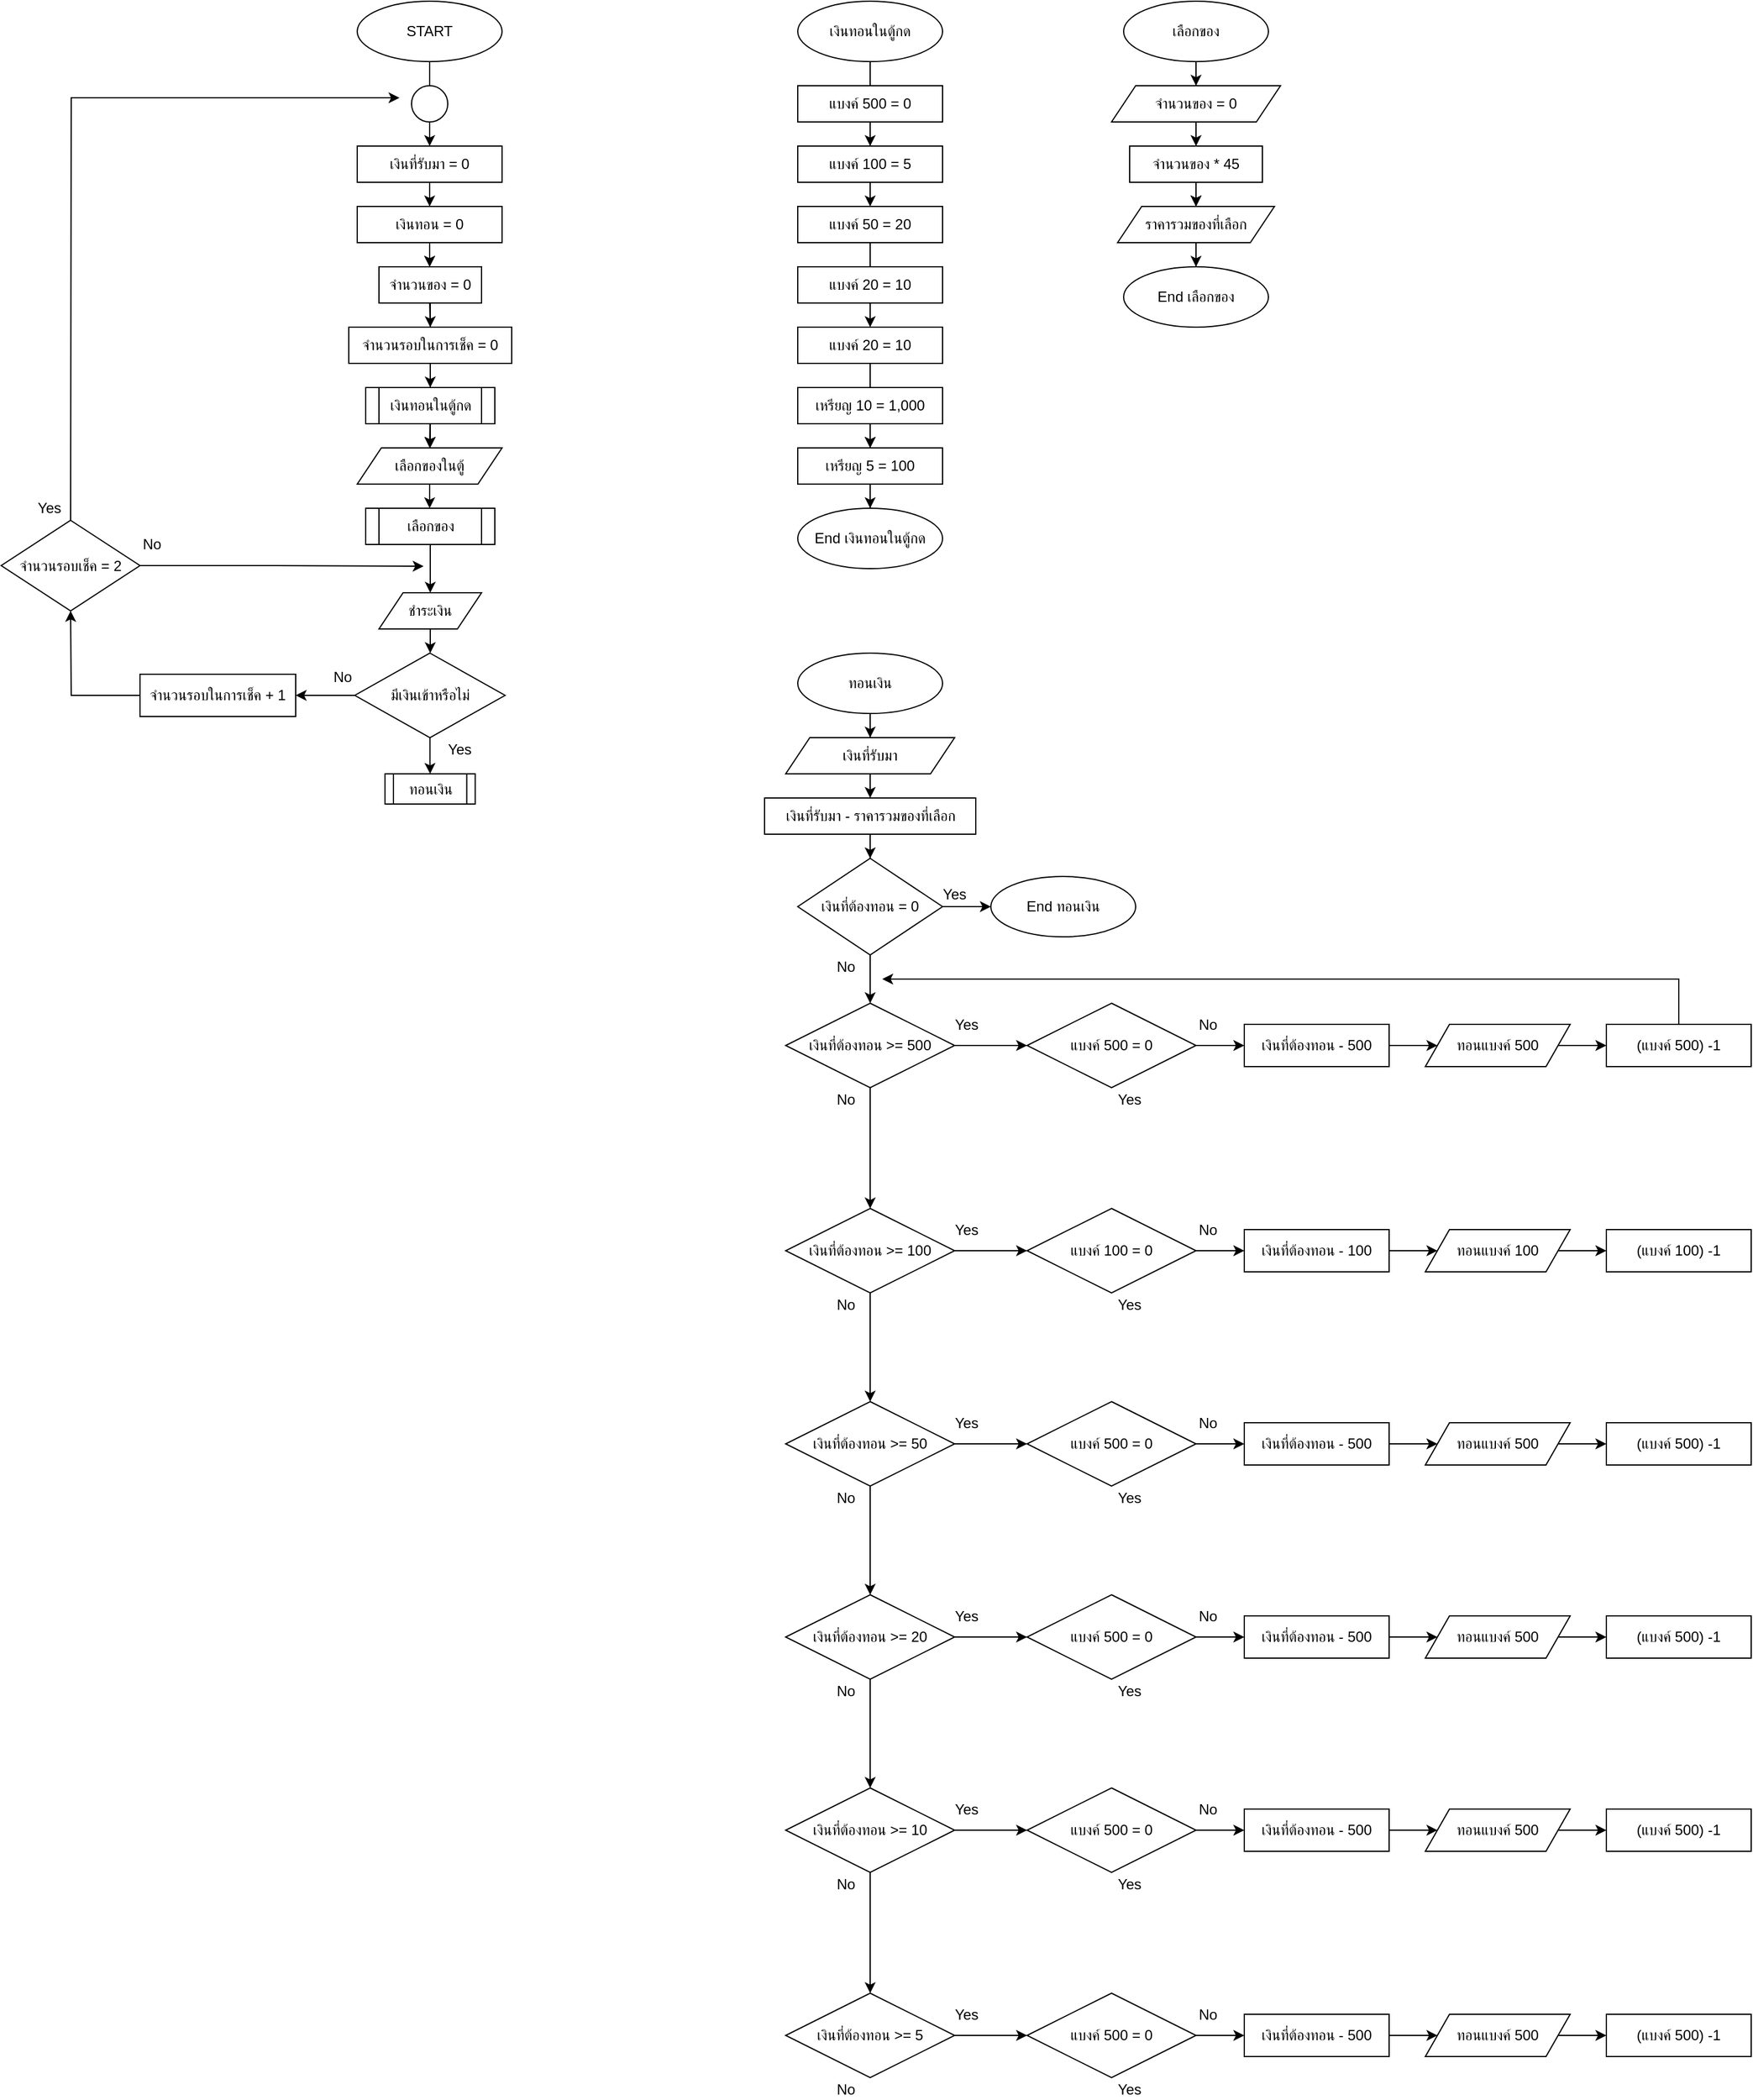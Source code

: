 <mxfile version="24.6.4" type="github">
  <diagram name="หน้า-1" id="Rx8m1sHD4eZ3OD9Q6VKZ">
    <mxGraphModel dx="1000" dy="574" grid="1" gridSize="10" guides="1" tooltips="1" connect="1" arrows="1" fold="1" page="1" pageScale="1" pageWidth="850" pageHeight="1100" math="0" shadow="0">
      <root>
        <mxCell id="0" />
        <mxCell id="1" parent="0" />
        <mxCell id="1FzuwVbqrv9fw3xXv-sh-30" value="" style="edgeStyle=orthogonalEdgeStyle;rounded=0;orthogonalLoop=1;jettySize=auto;html=1;" edge="1" parent="1" source="1FzuwVbqrv9fw3xXv-sh-1" target="1FzuwVbqrv9fw3xXv-sh-3">
          <mxGeometry relative="1" as="geometry" />
        </mxCell>
        <mxCell id="1FzuwVbqrv9fw3xXv-sh-1" value="START" style="ellipse;whiteSpace=wrap;html=1;" vertex="1" parent="1">
          <mxGeometry x="365" y="20" width="120" height="50" as="geometry" />
        </mxCell>
        <mxCell id="1FzuwVbqrv9fw3xXv-sh-31" value="" style="edgeStyle=orthogonalEdgeStyle;rounded=0;orthogonalLoop=1;jettySize=auto;html=1;" edge="1" parent="1" source="1FzuwVbqrv9fw3xXv-sh-2" target="1FzuwVbqrv9fw3xXv-sh-4">
          <mxGeometry relative="1" as="geometry" />
        </mxCell>
        <mxCell id="1FzuwVbqrv9fw3xXv-sh-2" value="" style="ellipse;whiteSpace=wrap;html=1;aspect=fixed;" vertex="1" parent="1">
          <mxGeometry x="410" y="90" width="30" height="30" as="geometry" />
        </mxCell>
        <mxCell id="1FzuwVbqrv9fw3xXv-sh-32" value="" style="edgeStyle=orthogonalEdgeStyle;rounded=0;orthogonalLoop=1;jettySize=auto;html=1;" edge="1" parent="1" source="1FzuwVbqrv9fw3xXv-sh-3">
          <mxGeometry relative="1" as="geometry">
            <mxPoint x="425" y="240" as="targetPoint" />
          </mxGeometry>
        </mxCell>
        <mxCell id="1FzuwVbqrv9fw3xXv-sh-3" value="เงินที่รับมา = 0" style="rounded=0;whiteSpace=wrap;html=1;" vertex="1" parent="1">
          <mxGeometry x="365" y="140" width="120" height="30" as="geometry" />
        </mxCell>
        <mxCell id="1FzuwVbqrv9fw3xXv-sh-33" value="" style="edgeStyle=orthogonalEdgeStyle;rounded=0;orthogonalLoop=1;jettySize=auto;html=1;" edge="1" parent="1" source="1FzuwVbqrv9fw3xXv-sh-4" target="1FzuwVbqrv9fw3xXv-sh-6">
          <mxGeometry relative="1" as="geometry" />
        </mxCell>
        <mxCell id="1FzuwVbqrv9fw3xXv-sh-4" value="เงินทอน = 0" style="rounded=0;whiteSpace=wrap;html=1;" vertex="1" parent="1">
          <mxGeometry x="365" y="190" width="120" height="30" as="geometry" />
        </mxCell>
        <mxCell id="1FzuwVbqrv9fw3xXv-sh-34" value="" style="edgeStyle=orthogonalEdgeStyle;rounded=0;orthogonalLoop=1;jettySize=auto;html=1;" edge="1" parent="1" target="1FzuwVbqrv9fw3xXv-sh-7">
          <mxGeometry relative="1" as="geometry">
            <mxPoint x="425.048" y="270" as="sourcePoint" />
          </mxGeometry>
        </mxCell>
        <mxCell id="1FzuwVbqrv9fw3xXv-sh-6" value="จำนวนของ = 0" style="rounded=0;whiteSpace=wrap;html=1;" vertex="1" parent="1">
          <mxGeometry x="383" y="240" width="85" height="30" as="geometry" />
        </mxCell>
        <mxCell id="1FzuwVbqrv9fw3xXv-sh-70" value="" style="edgeStyle=orthogonalEdgeStyle;rounded=0;orthogonalLoop=1;jettySize=auto;html=1;" edge="1" parent="1" source="1FzuwVbqrv9fw3xXv-sh-7" target="1FzuwVbqrv9fw3xXv-sh-29">
          <mxGeometry relative="1" as="geometry" />
        </mxCell>
        <mxCell id="1FzuwVbqrv9fw3xXv-sh-7" value="จำนวนรอบในการเช็ค = 0" style="rounded=0;whiteSpace=wrap;html=1;" vertex="1" parent="1">
          <mxGeometry x="358" y="290" width="135" height="30" as="geometry" />
        </mxCell>
        <mxCell id="1FzuwVbqrv9fw3xXv-sh-24" value="" style="edgeStyle=orthogonalEdgeStyle;rounded=0;orthogonalLoop=1;jettySize=auto;html=1;" edge="1" parent="1" source="1FzuwVbqrv9fw3xXv-sh-8" target="1FzuwVbqrv9fw3xXv-sh-13">
          <mxGeometry relative="1" as="geometry" />
        </mxCell>
        <mxCell id="1FzuwVbqrv9fw3xXv-sh-8" value="เงินทอนในตู้กด" style="ellipse;whiteSpace=wrap;html=1;" vertex="1" parent="1">
          <mxGeometry x="730" y="20" width="120" height="50" as="geometry" />
        </mxCell>
        <mxCell id="1FzuwVbqrv9fw3xXv-sh-20" value="" style="edgeStyle=orthogonalEdgeStyle;rounded=0;orthogonalLoop=1;jettySize=auto;html=1;" edge="1" parent="1" source="1FzuwVbqrv9fw3xXv-sh-9" target="1FzuwVbqrv9fw3xXv-sh-14">
          <mxGeometry relative="1" as="geometry" />
        </mxCell>
        <mxCell id="1FzuwVbqrv9fw3xXv-sh-9" value="แบงค์ 500 = 0" style="rounded=0;whiteSpace=wrap;html=1;" vertex="1" parent="1">
          <mxGeometry x="730" y="90" width="120" height="30" as="geometry" />
        </mxCell>
        <mxCell id="1FzuwVbqrv9fw3xXv-sh-13" value="แบงค์ 100 = 5" style="rounded=0;whiteSpace=wrap;html=1;" vertex="1" parent="1">
          <mxGeometry x="730" y="140" width="120" height="30" as="geometry" />
        </mxCell>
        <mxCell id="1FzuwVbqrv9fw3xXv-sh-21" value="" style="edgeStyle=orthogonalEdgeStyle;rounded=0;orthogonalLoop=1;jettySize=auto;html=1;" edge="1" parent="1" source="1FzuwVbqrv9fw3xXv-sh-14" target="1FzuwVbqrv9fw3xXv-sh-17">
          <mxGeometry relative="1" as="geometry" />
        </mxCell>
        <mxCell id="1FzuwVbqrv9fw3xXv-sh-14" value="แบงค์ 50 = 20" style="rounded=0;whiteSpace=wrap;html=1;" vertex="1" parent="1">
          <mxGeometry x="730" y="190" width="120" height="30" as="geometry" />
        </mxCell>
        <mxCell id="1FzuwVbqrv9fw3xXv-sh-15" value="แบงค์ 20 = 10" style="rounded=0;whiteSpace=wrap;html=1;" vertex="1" parent="1">
          <mxGeometry x="730" y="240" width="120" height="30" as="geometry" />
        </mxCell>
        <mxCell id="1FzuwVbqrv9fw3xXv-sh-22" value="" style="edgeStyle=orthogonalEdgeStyle;rounded=0;orthogonalLoop=1;jettySize=auto;html=1;" edge="1" parent="1" source="1FzuwVbqrv9fw3xXv-sh-17" target="1FzuwVbqrv9fw3xXv-sh-19">
          <mxGeometry relative="1" as="geometry" />
        </mxCell>
        <mxCell id="1FzuwVbqrv9fw3xXv-sh-17" value="แบงค์ 20 = 10" style="rounded=0;whiteSpace=wrap;html=1;" vertex="1" parent="1">
          <mxGeometry x="730" y="290" width="120" height="30" as="geometry" />
        </mxCell>
        <mxCell id="1FzuwVbqrv9fw3xXv-sh-23" value="" style="edgeStyle=orthogonalEdgeStyle;rounded=0;orthogonalLoop=1;jettySize=auto;html=1;" edge="1" parent="1" source="1FzuwVbqrv9fw3xXv-sh-18" target="1FzuwVbqrv9fw3xXv-sh-19">
          <mxGeometry relative="1" as="geometry" />
        </mxCell>
        <mxCell id="1FzuwVbqrv9fw3xXv-sh-18" value="เหรียญ 10 = 1,000&lt;span style=&quot;color: rgba(0, 0, 0, 0); font-family: monospace; font-size: 0px; text-align: start; text-wrap: nowrap;&quot;&gt;%3CmxGraphModel%3E%3Croot%3E%3CmxCell%20id%3D%220%22%2F%3E%3CmxCell%20id%3D%221%22%20parent%3D%220%22%2F%3E%3CmxCell%20id%3D%222%22%20value%3D%22%E0%B9%81%E0%B8%9A%E0%B8%87%E0%B8%84%E0%B9%8C%2020%20%3D%2010%22%20style%3D%22rounded%3D0%3BwhiteSpace%3Dwrap%3Bhtml%3D1%3B%22%20vertex%3D%221%22%20parent%3D%221%22%3E%3CmxGeometry%20x%3D%22730%22%20y%3D%22290%22%20width%3D%22120%22%20height%3D%2230%22%20as%3D%22geometry%22%2F%3E%3C%2FmxCell%3E%3C%2Froot%3E%3C%2FmxGraphModel%3E&lt;/span&gt;" style="rounded=0;whiteSpace=wrap;html=1;" vertex="1" parent="1">
          <mxGeometry x="730" y="340" width="120" height="30" as="geometry" />
        </mxCell>
        <mxCell id="1FzuwVbqrv9fw3xXv-sh-59" value="" style="edgeStyle=orthogonalEdgeStyle;rounded=0;orthogonalLoop=1;jettySize=auto;html=1;" edge="1" parent="1" source="1FzuwVbqrv9fw3xXv-sh-19" target="1FzuwVbqrv9fw3xXv-sh-58">
          <mxGeometry relative="1" as="geometry" />
        </mxCell>
        <mxCell id="1FzuwVbqrv9fw3xXv-sh-19" value="เหรียญ 5 = 100&lt;span style=&quot;color: rgba(0, 0, 0, 0); font-family: monospace; font-size: 0px; text-align: start; text-wrap: nowrap;&quot;&gt;%3CmxGraphModel%3E%3Croot%3E%3CmxCell%20id%3D%220%22%2F%3E%3CmxCell%20id%3D%221%22%20parent%3D%220%22%2F%3E%3CmxCell%20id%3D%222%22%20value%3D%22%E0%B9%81%E0%B8%9A%E0%B8%87%E0%B8%84%E0%B9%8C%2020%20%3D%2010%22%20style%3D%22rounded%3D0%3BwhiteSpace%3Dwrap%3Bhtml%3D1%3B%22%20vertex%3D%221%22%20parent%3D%221%22%3E%3CmxGeometry%20x%3D%22730%22%20y%3D%22290%22%20width%3D%22120%22%20height%3D%2230%22%20as%3D%22geometry%22%2F%3E%3C%2FmxCell%3E%3C%2Froot%3E%3C%2FmxGraphModel%3E&lt;/span&gt;" style="rounded=0;whiteSpace=wrap;html=1;" vertex="1" parent="1">
          <mxGeometry x="730" y="390" width="120" height="30" as="geometry" />
        </mxCell>
        <mxCell id="1FzuwVbqrv9fw3xXv-sh-35" value="" style="edgeStyle=orthogonalEdgeStyle;rounded=0;orthogonalLoop=1;jettySize=auto;html=1;" edge="1" parent="1" source="1FzuwVbqrv9fw3xXv-sh-28" target="1FzuwVbqrv9fw3xXv-sh-29">
          <mxGeometry relative="1" as="geometry" />
        </mxCell>
        <mxCell id="1FzuwVbqrv9fw3xXv-sh-28" value="เงินทอนในตู้กด" style="shape=process;whiteSpace=wrap;html=1;backgroundOutline=1;" vertex="1" parent="1">
          <mxGeometry x="372" y="340" width="107" height="30" as="geometry" />
        </mxCell>
        <mxCell id="1FzuwVbqrv9fw3xXv-sh-60" value="" style="edgeStyle=orthogonalEdgeStyle;rounded=0;orthogonalLoop=1;jettySize=auto;html=1;" edge="1" parent="1" source="1FzuwVbqrv9fw3xXv-sh-29" target="1FzuwVbqrv9fw3xXv-sh-37">
          <mxGeometry relative="1" as="geometry" />
        </mxCell>
        <mxCell id="1FzuwVbqrv9fw3xXv-sh-29" value="เลือกของในตู้" style="shape=parallelogram;perimeter=parallelogramPerimeter;whiteSpace=wrap;html=1;fixedSize=1;" vertex="1" parent="1">
          <mxGeometry x="365" y="390" width="120" height="30" as="geometry" />
        </mxCell>
        <mxCell id="1FzuwVbqrv9fw3xXv-sh-62" value="" style="edgeStyle=orthogonalEdgeStyle;rounded=0;orthogonalLoop=1;jettySize=auto;html=1;" edge="1" parent="1" source="1FzuwVbqrv9fw3xXv-sh-37" target="1FzuwVbqrv9fw3xXv-sh-61">
          <mxGeometry relative="1" as="geometry" />
        </mxCell>
        <mxCell id="1FzuwVbqrv9fw3xXv-sh-37" value="เลือกของ" style="shape=process;whiteSpace=wrap;html=1;backgroundOutline=1;" vertex="1" parent="1">
          <mxGeometry x="372" y="440" width="107" height="30" as="geometry" />
        </mxCell>
        <mxCell id="1FzuwVbqrv9fw3xXv-sh-38" value="" style="edgeStyle=orthogonalEdgeStyle;rounded=0;orthogonalLoop=1;jettySize=auto;html=1;" edge="1" parent="1" source="1FzuwVbqrv9fw3xXv-sh-51">
          <mxGeometry relative="1" as="geometry">
            <mxPoint x="1060" y="140" as="targetPoint" />
          </mxGeometry>
        </mxCell>
        <mxCell id="1FzuwVbqrv9fw3xXv-sh-39" value="เลือกของ" style="ellipse;whiteSpace=wrap;html=1;" vertex="1" parent="1">
          <mxGeometry x="1000" y="20" width="120" height="50" as="geometry" />
        </mxCell>
        <mxCell id="1FzuwVbqrv9fw3xXv-sh-54" value="" style="edgeStyle=orthogonalEdgeStyle;rounded=0;orthogonalLoop=1;jettySize=auto;html=1;" edge="1" parent="1" source="1FzuwVbqrv9fw3xXv-sh-51" target="1FzuwVbqrv9fw3xXv-sh-53">
          <mxGeometry relative="1" as="geometry" />
        </mxCell>
        <mxCell id="1FzuwVbqrv9fw3xXv-sh-55" value="" style="edgeStyle=orthogonalEdgeStyle;rounded=0;orthogonalLoop=1;jettySize=auto;html=1;" edge="1" parent="1" source="1FzuwVbqrv9fw3xXv-sh-52" target="1FzuwVbqrv9fw3xXv-sh-53">
          <mxGeometry relative="1" as="geometry" />
        </mxCell>
        <mxCell id="1FzuwVbqrv9fw3xXv-sh-52" value="จำนวนของ * 45" style="rounded=0;whiteSpace=wrap;html=1;" vertex="1" parent="1">
          <mxGeometry x="1005" y="140" width="110" height="30" as="geometry" />
        </mxCell>
        <mxCell id="1FzuwVbqrv9fw3xXv-sh-57" value="" style="edgeStyle=orthogonalEdgeStyle;rounded=0;orthogonalLoop=1;jettySize=auto;html=1;" edge="1" parent="1" source="1FzuwVbqrv9fw3xXv-sh-53" target="1FzuwVbqrv9fw3xXv-sh-56">
          <mxGeometry relative="1" as="geometry" />
        </mxCell>
        <mxCell id="1FzuwVbqrv9fw3xXv-sh-53" value="ราคารวมของที่เลือก" style="shape=parallelogram;perimeter=parallelogramPerimeter;whiteSpace=wrap;html=1;fixedSize=1;" vertex="1" parent="1">
          <mxGeometry x="995" y="190" width="130" height="30" as="geometry" />
        </mxCell>
        <mxCell id="1FzuwVbqrv9fw3xXv-sh-56" value="End เลือกของ" style="ellipse;whiteSpace=wrap;html=1;" vertex="1" parent="1">
          <mxGeometry x="1000" y="240" width="120" height="50" as="geometry" />
        </mxCell>
        <mxCell id="1FzuwVbqrv9fw3xXv-sh-58" value="End เงินทอนในตู้กด" style="ellipse;whiteSpace=wrap;html=1;" vertex="1" parent="1">
          <mxGeometry x="730" y="440" width="120" height="50" as="geometry" />
        </mxCell>
        <mxCell id="1FzuwVbqrv9fw3xXv-sh-66" value="" style="edgeStyle=orthogonalEdgeStyle;rounded=0;orthogonalLoop=1;jettySize=auto;html=1;" edge="1" parent="1" source="1FzuwVbqrv9fw3xXv-sh-61" target="1FzuwVbqrv9fw3xXv-sh-65">
          <mxGeometry relative="1" as="geometry" />
        </mxCell>
        <mxCell id="1FzuwVbqrv9fw3xXv-sh-61" value="ชำระเงิน" style="shape=parallelogram;perimeter=parallelogramPerimeter;whiteSpace=wrap;html=1;fixedSize=1;" vertex="1" parent="1">
          <mxGeometry x="383" y="510" width="85" height="30" as="geometry" />
        </mxCell>
        <mxCell id="1FzuwVbqrv9fw3xXv-sh-63" value="" style="edgeStyle=orthogonalEdgeStyle;rounded=0;orthogonalLoop=1;jettySize=auto;html=1;" edge="1" parent="1" source="1FzuwVbqrv9fw3xXv-sh-39" target="1FzuwVbqrv9fw3xXv-sh-51">
          <mxGeometry relative="1" as="geometry">
            <mxPoint x="1060" y="70" as="sourcePoint" />
            <mxPoint x="1060" y="140" as="targetPoint" />
          </mxGeometry>
        </mxCell>
        <mxCell id="1FzuwVbqrv9fw3xXv-sh-51" value="จำนวนของ = 0" style="shape=parallelogram;perimeter=parallelogramPerimeter;whiteSpace=wrap;html=1;fixedSize=1;" vertex="1" parent="1">
          <mxGeometry x="990" y="90" width="140" height="30" as="geometry" />
        </mxCell>
        <mxCell id="1FzuwVbqrv9fw3xXv-sh-68" value="" style="edgeStyle=orthogonalEdgeStyle;rounded=0;orthogonalLoop=1;jettySize=auto;html=1;" edge="1" parent="1" source="1FzuwVbqrv9fw3xXv-sh-65" target="1FzuwVbqrv9fw3xXv-sh-67">
          <mxGeometry relative="1" as="geometry" />
        </mxCell>
        <mxCell id="1FzuwVbqrv9fw3xXv-sh-83" value="" style="edgeStyle=orthogonalEdgeStyle;rounded=0;orthogonalLoop=1;jettySize=auto;html=1;" edge="1" parent="1" source="1FzuwVbqrv9fw3xXv-sh-65" target="1FzuwVbqrv9fw3xXv-sh-82">
          <mxGeometry relative="1" as="geometry" />
        </mxCell>
        <mxCell id="1FzuwVbqrv9fw3xXv-sh-65" value="มีเงินเข้าหรือไม่" style="rhombus;whiteSpace=wrap;html=1;" vertex="1" parent="1">
          <mxGeometry x="363" y="560" width="124.5" height="70" as="geometry" />
        </mxCell>
        <mxCell id="1FzuwVbqrv9fw3xXv-sh-67" value="จำนวนรอบในการเช็ค + 1" style="whiteSpace=wrap;html=1;" vertex="1" parent="1">
          <mxGeometry x="185" y="577.5" width="129" height="35" as="geometry" />
        </mxCell>
        <mxCell id="1FzuwVbqrv9fw3xXv-sh-71" value="" style="endArrow=classic;html=1;rounded=0;exitX=0.5;exitY=1;exitDx=0;exitDy=0;entryX=0.5;entryY=0;entryDx=0;entryDy=0;" edge="1" parent="1" source="1FzuwVbqrv9fw3xXv-sh-7" target="1FzuwVbqrv9fw3xXv-sh-28">
          <mxGeometry width="50" height="50" relative="1" as="geometry">
            <mxPoint x="410" y="380" as="sourcePoint" />
            <mxPoint x="460" y="330" as="targetPoint" />
          </mxGeometry>
        </mxCell>
        <mxCell id="1FzuwVbqrv9fw3xXv-sh-80" value="" style="edgeStyle=orthogonalEdgeStyle;rounded=0;orthogonalLoop=1;jettySize=auto;html=1;" edge="1" parent="1" source="1FzuwVbqrv9fw3xXv-sh-72">
          <mxGeometry relative="1" as="geometry">
            <mxPoint x="420" y="488" as="targetPoint" />
            <Array as="points">
              <mxPoint x="297" y="488" />
              <mxPoint x="410" y="488" />
            </Array>
          </mxGeometry>
        </mxCell>
        <mxCell id="1FzuwVbqrv9fw3xXv-sh-72" value="จำนวนรอบเช็ค = 2" style="rhombus;whiteSpace=wrap;html=1;" vertex="1" parent="1">
          <mxGeometry x="70" y="450" width="115" height="75" as="geometry" />
        </mxCell>
        <mxCell id="1FzuwVbqrv9fw3xXv-sh-81" value="" style="endArrow=classic;html=1;rounded=0;entryX=0.5;entryY=1;entryDx=0;entryDy=0;exitX=0;exitY=0.5;exitDx=0;exitDy=0;" edge="1" parent="1" source="1FzuwVbqrv9fw3xXv-sh-67" target="1FzuwVbqrv9fw3xXv-sh-72">
          <mxGeometry width="50" height="50" relative="1" as="geometry">
            <mxPoint x="90" y="577.5" as="sourcePoint" />
            <mxPoint x="130" y="537.5" as="targetPoint" />
            <Array as="points">
              <mxPoint x="128" y="595" />
            </Array>
          </mxGeometry>
        </mxCell>
        <mxCell id="1FzuwVbqrv9fw3xXv-sh-82" value="ทอนเงิน" style="shape=process;whiteSpace=wrap;html=1;backgroundOutline=1;" vertex="1" parent="1">
          <mxGeometry x="388" y="660" width="74.75" height="25" as="geometry" />
        </mxCell>
        <mxCell id="1FzuwVbqrv9fw3xXv-sh-84" value="No" style="text;html=1;align=center;verticalAlign=middle;whiteSpace=wrap;rounded=0;" vertex="1" parent="1">
          <mxGeometry x="343" y="580" width="20" as="geometry" />
        </mxCell>
        <mxCell id="1FzuwVbqrv9fw3xXv-sh-85" style="edgeStyle=orthogonalEdgeStyle;rounded=0;orthogonalLoop=1;jettySize=auto;html=1;entryX=0.711;entryY=0;entryDx=0;entryDy=0;entryPerimeter=0;" edge="1" parent="1" source="1FzuwVbqrv9fw3xXv-sh-84" target="1FzuwVbqrv9fw3xXv-sh-84">
          <mxGeometry relative="1" as="geometry" />
        </mxCell>
        <mxCell id="1FzuwVbqrv9fw3xXv-sh-86" value="Yes" style="text;html=1;align=center;verticalAlign=middle;whiteSpace=wrap;rounded=0;" vertex="1" parent="1">
          <mxGeometry x="440" y="640" width="20" as="geometry" />
        </mxCell>
        <mxCell id="1FzuwVbqrv9fw3xXv-sh-87" value="No" style="text;html=1;align=center;verticalAlign=middle;whiteSpace=wrap;rounded=0;" vertex="1" parent="1">
          <mxGeometry x="185" y="470" width="20" as="geometry" />
        </mxCell>
        <mxCell id="1FzuwVbqrv9fw3xXv-sh-90" value="" style="endArrow=classic;html=1;rounded=0;exitX=0.5;exitY=0;exitDx=0;exitDy=0;" edge="1" parent="1" source="1FzuwVbqrv9fw3xXv-sh-72">
          <mxGeometry width="50" height="50" relative="1" as="geometry">
            <mxPoint x="90" y="350" as="sourcePoint" />
            <mxPoint x="400" y="100" as="targetPoint" />
            <Array as="points">
              <mxPoint x="128" y="100" />
            </Array>
          </mxGeometry>
        </mxCell>
        <mxCell id="1FzuwVbqrv9fw3xXv-sh-91" value="Yes" style="text;html=1;align=center;verticalAlign=middle;whiteSpace=wrap;rounded=0;" vertex="1" parent="1">
          <mxGeometry x="100" y="440" width="20" as="geometry" />
        </mxCell>
        <mxCell id="1FzuwVbqrv9fw3xXv-sh-92" value="" style="edgeStyle=orthogonalEdgeStyle;rounded=0;orthogonalLoop=1;jettySize=auto;html=1;" edge="1" parent="1" source="1FzuwVbqrv9fw3xXv-sh-101">
          <mxGeometry relative="1" as="geometry">
            <mxPoint x="790" y="680" as="targetPoint" />
          </mxGeometry>
        </mxCell>
        <mxCell id="1FzuwVbqrv9fw3xXv-sh-93" value="ทอนเงิน" style="ellipse;whiteSpace=wrap;html=1;" vertex="1" parent="1">
          <mxGeometry x="730" y="560" width="120" height="50" as="geometry" />
        </mxCell>
        <mxCell id="1FzuwVbqrv9fw3xXv-sh-104" value="" style="edgeStyle=orthogonalEdgeStyle;rounded=0;orthogonalLoop=1;jettySize=auto;html=1;" edge="1" parent="1" source="1FzuwVbqrv9fw3xXv-sh-96" target="1FzuwVbqrv9fw3xXv-sh-103">
          <mxGeometry relative="1" as="geometry" />
        </mxCell>
        <mxCell id="1FzuwVbqrv9fw3xXv-sh-96" value="เงินที่รับมา - ราคารวมของที่เลือก" style="rounded=0;whiteSpace=wrap;html=1;" vertex="1" parent="1">
          <mxGeometry x="702.5" y="680" width="175" height="30" as="geometry" />
        </mxCell>
        <mxCell id="1FzuwVbqrv9fw3xXv-sh-100" value="" style="edgeStyle=orthogonalEdgeStyle;rounded=0;orthogonalLoop=1;jettySize=auto;html=1;" edge="1" parent="1" source="1FzuwVbqrv9fw3xXv-sh-93" target="1FzuwVbqrv9fw3xXv-sh-101">
          <mxGeometry relative="1" as="geometry">
            <mxPoint x="790" y="610" as="sourcePoint" />
            <mxPoint x="790" y="680" as="targetPoint" />
          </mxGeometry>
        </mxCell>
        <mxCell id="1FzuwVbqrv9fw3xXv-sh-101" value="เงินที่รับมา" style="shape=parallelogram;perimeter=parallelogramPerimeter;whiteSpace=wrap;html=1;fixedSize=1;" vertex="1" parent="1">
          <mxGeometry x="720" y="630" width="140" height="30" as="geometry" />
        </mxCell>
        <mxCell id="1FzuwVbqrv9fw3xXv-sh-107" value="" style="edgeStyle=orthogonalEdgeStyle;rounded=0;orthogonalLoop=1;jettySize=auto;html=1;" edge="1" parent="1" source="1FzuwVbqrv9fw3xXv-sh-103" target="1FzuwVbqrv9fw3xXv-sh-106">
          <mxGeometry relative="1" as="geometry" />
        </mxCell>
        <mxCell id="1FzuwVbqrv9fw3xXv-sh-109" value="" style="edgeStyle=orthogonalEdgeStyle;rounded=0;orthogonalLoop=1;jettySize=auto;html=1;" edge="1" parent="1" source="1FzuwVbqrv9fw3xXv-sh-103" target="1FzuwVbqrv9fw3xXv-sh-108">
          <mxGeometry relative="1" as="geometry" />
        </mxCell>
        <mxCell id="1FzuwVbqrv9fw3xXv-sh-103" value="เงินที่ต้องทอน = 0" style="rhombus;whiteSpace=wrap;html=1;rounded=0;" vertex="1" parent="1">
          <mxGeometry x="730" y="730" width="120" height="80" as="geometry" />
        </mxCell>
        <mxCell id="1FzuwVbqrv9fw3xXv-sh-106" value="End ทอนเงิน" style="ellipse;whiteSpace=wrap;html=1;" vertex="1" parent="1">
          <mxGeometry x="890" y="745" width="120" height="50" as="geometry" />
        </mxCell>
        <mxCell id="1FzuwVbqrv9fw3xXv-sh-111" value="" style="edgeStyle=orthogonalEdgeStyle;rounded=0;orthogonalLoop=1;jettySize=auto;html=1;" edge="1" parent="1" source="1FzuwVbqrv9fw3xXv-sh-108" target="1FzuwVbqrv9fw3xXv-sh-110">
          <mxGeometry relative="1" as="geometry" />
        </mxCell>
        <mxCell id="1FzuwVbqrv9fw3xXv-sh-202" value="" style="edgeStyle=orthogonalEdgeStyle;rounded=0;orthogonalLoop=1;jettySize=auto;html=1;" edge="1" parent="1" source="1FzuwVbqrv9fw3xXv-sh-108" target="1FzuwVbqrv9fw3xXv-sh-133">
          <mxGeometry relative="1" as="geometry" />
        </mxCell>
        <mxCell id="1FzuwVbqrv9fw3xXv-sh-108" value="เงินที่ต้องทอน &amp;gt;= 500" style="rhombus;whiteSpace=wrap;html=1;rounded=0;" vertex="1" parent="1">
          <mxGeometry x="720" y="850" width="140" height="70" as="geometry" />
        </mxCell>
        <mxCell id="1FzuwVbqrv9fw3xXv-sh-113" value="" style="edgeStyle=orthogonalEdgeStyle;rounded=0;orthogonalLoop=1;jettySize=auto;html=1;" edge="1" parent="1" source="1FzuwVbqrv9fw3xXv-sh-110" target="1FzuwVbqrv9fw3xXv-sh-112">
          <mxGeometry relative="1" as="geometry" />
        </mxCell>
        <mxCell id="1FzuwVbqrv9fw3xXv-sh-110" value="แบงค์ 500 = 0" style="rhombus;whiteSpace=wrap;html=1;rounded=0;" vertex="1" parent="1">
          <mxGeometry x="920" y="850" width="140" height="70" as="geometry" />
        </mxCell>
        <mxCell id="1FzuwVbqrv9fw3xXv-sh-115" value="" style="edgeStyle=orthogonalEdgeStyle;rounded=0;orthogonalLoop=1;jettySize=auto;html=1;" edge="1" parent="1" source="1FzuwVbqrv9fw3xXv-sh-112" target="1FzuwVbqrv9fw3xXv-sh-114">
          <mxGeometry relative="1" as="geometry" />
        </mxCell>
        <mxCell id="1FzuwVbqrv9fw3xXv-sh-112" value="เงินที่ต้องทอน - 500" style="whiteSpace=wrap;html=1;rounded=0;" vertex="1" parent="1">
          <mxGeometry x="1100" y="867.5" width="120" height="35" as="geometry" />
        </mxCell>
        <mxCell id="1FzuwVbqrv9fw3xXv-sh-117" value="" style="edgeStyle=orthogonalEdgeStyle;rounded=0;orthogonalLoop=1;jettySize=auto;html=1;" edge="1" parent="1" source="1FzuwVbqrv9fw3xXv-sh-114" target="1FzuwVbqrv9fw3xXv-sh-116">
          <mxGeometry relative="1" as="geometry" />
        </mxCell>
        <mxCell id="1FzuwVbqrv9fw3xXv-sh-114" value="ทอนแบงค์ 500" style="shape=parallelogram;perimeter=parallelogramPerimeter;whiteSpace=wrap;html=1;fixedSize=1;rounded=0;" vertex="1" parent="1">
          <mxGeometry x="1250" y="867.5" width="120" height="35" as="geometry" />
        </mxCell>
        <mxCell id="1FzuwVbqrv9fw3xXv-sh-116" value="(แบงค์ 500) -1" style="whiteSpace=wrap;html=1;rounded=0;" vertex="1" parent="1">
          <mxGeometry x="1400" y="867.5" width="120" height="35" as="geometry" />
        </mxCell>
        <mxCell id="1FzuwVbqrv9fw3xXv-sh-119" value="" style="endArrow=classic;html=1;rounded=0;exitX=0.5;exitY=0;exitDx=0;exitDy=0;" edge="1" parent="1" source="1FzuwVbqrv9fw3xXv-sh-116">
          <mxGeometry width="50" height="50" relative="1" as="geometry">
            <mxPoint x="1160" y="870" as="sourcePoint" />
            <mxPoint x="800" y="830" as="targetPoint" />
            <Array as="points">
              <mxPoint x="1460" y="830" />
            </Array>
          </mxGeometry>
        </mxCell>
        <mxCell id="1FzuwVbqrv9fw3xXv-sh-120" value="Yes" style="text;html=1;align=center;verticalAlign=middle;whiteSpace=wrap;rounded=0;" vertex="1" parent="1">
          <mxGeometry x="850" y="760" width="20" as="geometry" />
        </mxCell>
        <mxCell id="1FzuwVbqrv9fw3xXv-sh-122" value="No" style="text;html=1;align=center;verticalAlign=middle;whiteSpace=wrap;rounded=0;" vertex="1" parent="1">
          <mxGeometry x="760" y="820" width="20" as="geometry" />
        </mxCell>
        <mxCell id="1FzuwVbqrv9fw3xXv-sh-128" value="Yes" style="text;html=1;align=center;verticalAlign=middle;whiteSpace=wrap;rounded=0;" vertex="1" parent="1">
          <mxGeometry x="860" y="867.5" width="20" as="geometry" />
        </mxCell>
        <mxCell id="1FzuwVbqrv9fw3xXv-sh-129" value="No" style="text;html=1;align=center;verticalAlign=middle;whiteSpace=wrap;rounded=0;" vertex="1" parent="1">
          <mxGeometry x="1060" y="867.5" width="20" as="geometry" />
        </mxCell>
        <mxCell id="1FzuwVbqrv9fw3xXv-sh-130" value="Yes" style="text;html=1;align=center;verticalAlign=middle;whiteSpace=wrap;rounded=0;" vertex="1" parent="1">
          <mxGeometry x="995" y="930" width="20" as="geometry" />
        </mxCell>
        <mxCell id="1FzuwVbqrv9fw3xXv-sh-131" value="No" style="text;html=1;align=center;verticalAlign=middle;whiteSpace=wrap;rounded=0;" vertex="1" parent="1">
          <mxGeometry x="760" y="930" width="20" as="geometry" />
        </mxCell>
        <mxCell id="1FzuwVbqrv9fw3xXv-sh-132" value="" style="edgeStyle=orthogonalEdgeStyle;rounded=0;orthogonalLoop=1;jettySize=auto;html=1;" edge="1" parent="1" source="1FzuwVbqrv9fw3xXv-sh-133" target="1FzuwVbqrv9fw3xXv-sh-135">
          <mxGeometry relative="1" as="geometry" />
        </mxCell>
        <mxCell id="1FzuwVbqrv9fw3xXv-sh-203" value="" style="edgeStyle=orthogonalEdgeStyle;rounded=0;orthogonalLoop=1;jettySize=auto;html=1;" edge="1" parent="1" source="1FzuwVbqrv9fw3xXv-sh-133" target="1FzuwVbqrv9fw3xXv-sh-147">
          <mxGeometry relative="1" as="geometry" />
        </mxCell>
        <mxCell id="1FzuwVbqrv9fw3xXv-sh-133" value="เงินที่ต้องทอน &amp;gt;= 100" style="rhombus;whiteSpace=wrap;html=1;rounded=0;" vertex="1" parent="1">
          <mxGeometry x="720" y="1020" width="140" height="70" as="geometry" />
        </mxCell>
        <mxCell id="1FzuwVbqrv9fw3xXv-sh-134" value="" style="edgeStyle=orthogonalEdgeStyle;rounded=0;orthogonalLoop=1;jettySize=auto;html=1;" edge="1" parent="1" source="1FzuwVbqrv9fw3xXv-sh-135" target="1FzuwVbqrv9fw3xXv-sh-137">
          <mxGeometry relative="1" as="geometry" />
        </mxCell>
        <mxCell id="1FzuwVbqrv9fw3xXv-sh-135" value="แบงค์ 100 = 0" style="rhombus;whiteSpace=wrap;html=1;rounded=0;" vertex="1" parent="1">
          <mxGeometry x="920" y="1020" width="140" height="70" as="geometry" />
        </mxCell>
        <mxCell id="1FzuwVbqrv9fw3xXv-sh-136" value="" style="edgeStyle=orthogonalEdgeStyle;rounded=0;orthogonalLoop=1;jettySize=auto;html=1;" edge="1" parent="1" source="1FzuwVbqrv9fw3xXv-sh-137" target="1FzuwVbqrv9fw3xXv-sh-139">
          <mxGeometry relative="1" as="geometry" />
        </mxCell>
        <mxCell id="1FzuwVbqrv9fw3xXv-sh-137" value="เงินที่ต้องทอน - 100" style="whiteSpace=wrap;html=1;rounded=0;" vertex="1" parent="1">
          <mxGeometry x="1100" y="1037.5" width="120" height="35" as="geometry" />
        </mxCell>
        <mxCell id="1FzuwVbqrv9fw3xXv-sh-138" value="" style="edgeStyle=orthogonalEdgeStyle;rounded=0;orthogonalLoop=1;jettySize=auto;html=1;" edge="1" parent="1" source="1FzuwVbqrv9fw3xXv-sh-139" target="1FzuwVbqrv9fw3xXv-sh-140">
          <mxGeometry relative="1" as="geometry" />
        </mxCell>
        <mxCell id="1FzuwVbqrv9fw3xXv-sh-139" value="ทอนแบงค์ 100" style="shape=parallelogram;perimeter=parallelogramPerimeter;whiteSpace=wrap;html=1;fixedSize=1;rounded=0;" vertex="1" parent="1">
          <mxGeometry x="1250" y="1037.5" width="120" height="35" as="geometry" />
        </mxCell>
        <mxCell id="1FzuwVbqrv9fw3xXv-sh-140" value="(แบงค์ 100) -1" style="whiteSpace=wrap;html=1;rounded=0;" vertex="1" parent="1">
          <mxGeometry x="1400" y="1037.5" width="120" height="35" as="geometry" />
        </mxCell>
        <mxCell id="1FzuwVbqrv9fw3xXv-sh-142" value="Yes" style="text;html=1;align=center;verticalAlign=middle;whiteSpace=wrap;rounded=0;" vertex="1" parent="1">
          <mxGeometry x="860" y="1037.5" width="20" as="geometry" />
        </mxCell>
        <mxCell id="1FzuwVbqrv9fw3xXv-sh-143" value="No" style="text;html=1;align=center;verticalAlign=middle;whiteSpace=wrap;rounded=0;" vertex="1" parent="1">
          <mxGeometry x="1060" y="1037.5" width="20" as="geometry" />
        </mxCell>
        <mxCell id="1FzuwVbqrv9fw3xXv-sh-144" value="Yes" style="text;html=1;align=center;verticalAlign=middle;whiteSpace=wrap;rounded=0;" vertex="1" parent="1">
          <mxGeometry x="995" y="1100" width="20" as="geometry" />
        </mxCell>
        <mxCell id="1FzuwVbqrv9fw3xXv-sh-145" value="No" style="text;html=1;align=center;verticalAlign=middle;whiteSpace=wrap;rounded=0;" vertex="1" parent="1">
          <mxGeometry x="760" y="1100" width="20" as="geometry" />
        </mxCell>
        <mxCell id="1FzuwVbqrv9fw3xXv-sh-146" value="" style="edgeStyle=orthogonalEdgeStyle;rounded=0;orthogonalLoop=1;jettySize=auto;html=1;" edge="1" parent="1" source="1FzuwVbqrv9fw3xXv-sh-147" target="1FzuwVbqrv9fw3xXv-sh-149">
          <mxGeometry relative="1" as="geometry" />
        </mxCell>
        <mxCell id="1FzuwVbqrv9fw3xXv-sh-204" value="" style="edgeStyle=orthogonalEdgeStyle;rounded=0;orthogonalLoop=1;jettySize=auto;html=1;" edge="1" parent="1" source="1FzuwVbqrv9fw3xXv-sh-147" target="1FzuwVbqrv9fw3xXv-sh-161">
          <mxGeometry relative="1" as="geometry" />
        </mxCell>
        <mxCell id="1FzuwVbqrv9fw3xXv-sh-147" value="เงินที่ต้องทอน &amp;gt;= 50" style="rhombus;whiteSpace=wrap;html=1;rounded=0;" vertex="1" parent="1">
          <mxGeometry x="720" y="1180" width="140" height="70" as="geometry" />
        </mxCell>
        <mxCell id="1FzuwVbqrv9fw3xXv-sh-148" value="" style="edgeStyle=orthogonalEdgeStyle;rounded=0;orthogonalLoop=1;jettySize=auto;html=1;" edge="1" parent="1" source="1FzuwVbqrv9fw3xXv-sh-149" target="1FzuwVbqrv9fw3xXv-sh-151">
          <mxGeometry relative="1" as="geometry" />
        </mxCell>
        <mxCell id="1FzuwVbqrv9fw3xXv-sh-149" value="แบงค์ 500 = 0" style="rhombus;whiteSpace=wrap;html=1;rounded=0;" vertex="1" parent="1">
          <mxGeometry x="920" y="1180" width="140" height="70" as="geometry" />
        </mxCell>
        <mxCell id="1FzuwVbqrv9fw3xXv-sh-150" value="" style="edgeStyle=orthogonalEdgeStyle;rounded=0;orthogonalLoop=1;jettySize=auto;html=1;" edge="1" parent="1" source="1FzuwVbqrv9fw3xXv-sh-151" target="1FzuwVbqrv9fw3xXv-sh-153">
          <mxGeometry relative="1" as="geometry" />
        </mxCell>
        <mxCell id="1FzuwVbqrv9fw3xXv-sh-151" value="เงินที่ต้องทอน - 500" style="whiteSpace=wrap;html=1;rounded=0;" vertex="1" parent="1">
          <mxGeometry x="1100" y="1197.5" width="120" height="35" as="geometry" />
        </mxCell>
        <mxCell id="1FzuwVbqrv9fw3xXv-sh-152" value="" style="edgeStyle=orthogonalEdgeStyle;rounded=0;orthogonalLoop=1;jettySize=auto;html=1;" edge="1" parent="1" source="1FzuwVbqrv9fw3xXv-sh-153" target="1FzuwVbqrv9fw3xXv-sh-154">
          <mxGeometry relative="1" as="geometry" />
        </mxCell>
        <mxCell id="1FzuwVbqrv9fw3xXv-sh-153" value="ทอนแบงค์ 500" style="shape=parallelogram;perimeter=parallelogramPerimeter;whiteSpace=wrap;html=1;fixedSize=1;rounded=0;" vertex="1" parent="1">
          <mxGeometry x="1250" y="1197.5" width="120" height="35" as="geometry" />
        </mxCell>
        <mxCell id="1FzuwVbqrv9fw3xXv-sh-154" value="(แบงค์ 500) -1" style="whiteSpace=wrap;html=1;rounded=0;" vertex="1" parent="1">
          <mxGeometry x="1400" y="1197.5" width="120" height="35" as="geometry" />
        </mxCell>
        <mxCell id="1FzuwVbqrv9fw3xXv-sh-156" value="Yes" style="text;html=1;align=center;verticalAlign=middle;whiteSpace=wrap;rounded=0;" vertex="1" parent="1">
          <mxGeometry x="860" y="1197.5" width="20" as="geometry" />
        </mxCell>
        <mxCell id="1FzuwVbqrv9fw3xXv-sh-157" value="No" style="text;html=1;align=center;verticalAlign=middle;whiteSpace=wrap;rounded=0;" vertex="1" parent="1">
          <mxGeometry x="1060" y="1197.5" width="20" as="geometry" />
        </mxCell>
        <mxCell id="1FzuwVbqrv9fw3xXv-sh-158" value="Yes" style="text;html=1;align=center;verticalAlign=middle;whiteSpace=wrap;rounded=0;" vertex="1" parent="1">
          <mxGeometry x="995" y="1260" width="20" as="geometry" />
        </mxCell>
        <mxCell id="1FzuwVbqrv9fw3xXv-sh-159" value="No" style="text;html=1;align=center;verticalAlign=middle;whiteSpace=wrap;rounded=0;" vertex="1" parent="1">
          <mxGeometry x="760" y="1260" width="20" as="geometry" />
        </mxCell>
        <mxCell id="1FzuwVbqrv9fw3xXv-sh-160" value="" style="edgeStyle=orthogonalEdgeStyle;rounded=0;orthogonalLoop=1;jettySize=auto;html=1;" edge="1" parent="1" source="1FzuwVbqrv9fw3xXv-sh-161" target="1FzuwVbqrv9fw3xXv-sh-163">
          <mxGeometry relative="1" as="geometry" />
        </mxCell>
        <mxCell id="1FzuwVbqrv9fw3xXv-sh-205" value="" style="edgeStyle=orthogonalEdgeStyle;rounded=0;orthogonalLoop=1;jettySize=auto;html=1;" edge="1" parent="1" source="1FzuwVbqrv9fw3xXv-sh-161" target="1FzuwVbqrv9fw3xXv-sh-175">
          <mxGeometry relative="1" as="geometry" />
        </mxCell>
        <mxCell id="1FzuwVbqrv9fw3xXv-sh-161" value="เงินที่ต้องทอน &amp;gt;= 20" style="rhombus;whiteSpace=wrap;html=1;rounded=0;" vertex="1" parent="1">
          <mxGeometry x="720" y="1340" width="140" height="70" as="geometry" />
        </mxCell>
        <mxCell id="1FzuwVbqrv9fw3xXv-sh-162" value="" style="edgeStyle=orthogonalEdgeStyle;rounded=0;orthogonalLoop=1;jettySize=auto;html=1;" edge="1" parent="1" source="1FzuwVbqrv9fw3xXv-sh-163" target="1FzuwVbqrv9fw3xXv-sh-165">
          <mxGeometry relative="1" as="geometry" />
        </mxCell>
        <mxCell id="1FzuwVbqrv9fw3xXv-sh-163" value="แบงค์ 500 = 0" style="rhombus;whiteSpace=wrap;html=1;rounded=0;" vertex="1" parent="1">
          <mxGeometry x="920" y="1340" width="140" height="70" as="geometry" />
        </mxCell>
        <mxCell id="1FzuwVbqrv9fw3xXv-sh-164" value="" style="edgeStyle=orthogonalEdgeStyle;rounded=0;orthogonalLoop=1;jettySize=auto;html=1;" edge="1" parent="1" source="1FzuwVbqrv9fw3xXv-sh-165" target="1FzuwVbqrv9fw3xXv-sh-167">
          <mxGeometry relative="1" as="geometry" />
        </mxCell>
        <mxCell id="1FzuwVbqrv9fw3xXv-sh-165" value="เงินที่ต้องทอน - 500" style="whiteSpace=wrap;html=1;rounded=0;" vertex="1" parent="1">
          <mxGeometry x="1100" y="1357.5" width="120" height="35" as="geometry" />
        </mxCell>
        <mxCell id="1FzuwVbqrv9fw3xXv-sh-166" value="" style="edgeStyle=orthogonalEdgeStyle;rounded=0;orthogonalLoop=1;jettySize=auto;html=1;" edge="1" parent="1" source="1FzuwVbqrv9fw3xXv-sh-167" target="1FzuwVbqrv9fw3xXv-sh-168">
          <mxGeometry relative="1" as="geometry" />
        </mxCell>
        <mxCell id="1FzuwVbqrv9fw3xXv-sh-167" value="ทอนแบงค์ 500" style="shape=parallelogram;perimeter=parallelogramPerimeter;whiteSpace=wrap;html=1;fixedSize=1;rounded=0;" vertex="1" parent="1">
          <mxGeometry x="1250" y="1357.5" width="120" height="35" as="geometry" />
        </mxCell>
        <mxCell id="1FzuwVbqrv9fw3xXv-sh-168" value="(แบงค์ 500) -1" style="whiteSpace=wrap;html=1;rounded=0;" vertex="1" parent="1">
          <mxGeometry x="1400" y="1357.5" width="120" height="35" as="geometry" />
        </mxCell>
        <mxCell id="1FzuwVbqrv9fw3xXv-sh-170" value="Yes" style="text;html=1;align=center;verticalAlign=middle;whiteSpace=wrap;rounded=0;" vertex="1" parent="1">
          <mxGeometry x="860" y="1357.5" width="20" as="geometry" />
        </mxCell>
        <mxCell id="1FzuwVbqrv9fw3xXv-sh-171" value="No" style="text;html=1;align=center;verticalAlign=middle;whiteSpace=wrap;rounded=0;" vertex="1" parent="1">
          <mxGeometry x="1060" y="1357.5" width="20" as="geometry" />
        </mxCell>
        <mxCell id="1FzuwVbqrv9fw3xXv-sh-172" value="Yes" style="text;html=1;align=center;verticalAlign=middle;whiteSpace=wrap;rounded=0;" vertex="1" parent="1">
          <mxGeometry x="995" y="1420" width="20" as="geometry" />
        </mxCell>
        <mxCell id="1FzuwVbqrv9fw3xXv-sh-173" value="No" style="text;html=1;align=center;verticalAlign=middle;whiteSpace=wrap;rounded=0;" vertex="1" parent="1">
          <mxGeometry x="760" y="1420" width="20" as="geometry" />
        </mxCell>
        <mxCell id="1FzuwVbqrv9fw3xXv-sh-174" value="" style="edgeStyle=orthogonalEdgeStyle;rounded=0;orthogonalLoop=1;jettySize=auto;html=1;" edge="1" parent="1" source="1FzuwVbqrv9fw3xXv-sh-175" target="1FzuwVbqrv9fw3xXv-sh-177">
          <mxGeometry relative="1" as="geometry" />
        </mxCell>
        <mxCell id="1FzuwVbqrv9fw3xXv-sh-206" value="" style="edgeStyle=orthogonalEdgeStyle;rounded=0;orthogonalLoop=1;jettySize=auto;html=1;" edge="1" parent="1" source="1FzuwVbqrv9fw3xXv-sh-175" target="1FzuwVbqrv9fw3xXv-sh-189">
          <mxGeometry relative="1" as="geometry" />
        </mxCell>
        <mxCell id="1FzuwVbqrv9fw3xXv-sh-175" value="เงินที่ต้องทอน &amp;gt;= 10" style="rhombus;whiteSpace=wrap;html=1;rounded=0;" vertex="1" parent="1">
          <mxGeometry x="720" y="1500" width="140" height="70" as="geometry" />
        </mxCell>
        <mxCell id="1FzuwVbqrv9fw3xXv-sh-176" value="" style="edgeStyle=orthogonalEdgeStyle;rounded=0;orthogonalLoop=1;jettySize=auto;html=1;" edge="1" parent="1" source="1FzuwVbqrv9fw3xXv-sh-177" target="1FzuwVbqrv9fw3xXv-sh-179">
          <mxGeometry relative="1" as="geometry" />
        </mxCell>
        <mxCell id="1FzuwVbqrv9fw3xXv-sh-177" value="แบงค์ 500 = 0" style="rhombus;whiteSpace=wrap;html=1;rounded=0;" vertex="1" parent="1">
          <mxGeometry x="920" y="1500" width="140" height="70" as="geometry" />
        </mxCell>
        <mxCell id="1FzuwVbqrv9fw3xXv-sh-178" value="" style="edgeStyle=orthogonalEdgeStyle;rounded=0;orthogonalLoop=1;jettySize=auto;html=1;" edge="1" parent="1" source="1FzuwVbqrv9fw3xXv-sh-179" target="1FzuwVbqrv9fw3xXv-sh-181">
          <mxGeometry relative="1" as="geometry" />
        </mxCell>
        <mxCell id="1FzuwVbqrv9fw3xXv-sh-179" value="เงินที่ต้องทอน - 500" style="whiteSpace=wrap;html=1;rounded=0;" vertex="1" parent="1">
          <mxGeometry x="1100" y="1517.5" width="120" height="35" as="geometry" />
        </mxCell>
        <mxCell id="1FzuwVbqrv9fw3xXv-sh-180" value="" style="edgeStyle=orthogonalEdgeStyle;rounded=0;orthogonalLoop=1;jettySize=auto;html=1;" edge="1" parent="1" source="1FzuwVbqrv9fw3xXv-sh-181" target="1FzuwVbqrv9fw3xXv-sh-182">
          <mxGeometry relative="1" as="geometry" />
        </mxCell>
        <mxCell id="1FzuwVbqrv9fw3xXv-sh-181" value="ทอนแบงค์ 500" style="shape=parallelogram;perimeter=parallelogramPerimeter;whiteSpace=wrap;html=1;fixedSize=1;rounded=0;" vertex="1" parent="1">
          <mxGeometry x="1250" y="1517.5" width="120" height="35" as="geometry" />
        </mxCell>
        <mxCell id="1FzuwVbqrv9fw3xXv-sh-182" value="(แบงค์ 500) -1" style="whiteSpace=wrap;html=1;rounded=0;" vertex="1" parent="1">
          <mxGeometry x="1400" y="1517.5" width="120" height="35" as="geometry" />
        </mxCell>
        <mxCell id="1FzuwVbqrv9fw3xXv-sh-184" value="Yes" style="text;html=1;align=center;verticalAlign=middle;whiteSpace=wrap;rounded=0;" vertex="1" parent="1">
          <mxGeometry x="860" y="1517.5" width="20" as="geometry" />
        </mxCell>
        <mxCell id="1FzuwVbqrv9fw3xXv-sh-185" value="No" style="text;html=1;align=center;verticalAlign=middle;whiteSpace=wrap;rounded=0;" vertex="1" parent="1">
          <mxGeometry x="1060" y="1517.5" width="20" as="geometry" />
        </mxCell>
        <mxCell id="1FzuwVbqrv9fw3xXv-sh-186" value="Yes" style="text;html=1;align=center;verticalAlign=middle;whiteSpace=wrap;rounded=0;" vertex="1" parent="1">
          <mxGeometry x="995" y="1580" width="20" as="geometry" />
        </mxCell>
        <mxCell id="1FzuwVbqrv9fw3xXv-sh-187" value="No" style="text;html=1;align=center;verticalAlign=middle;whiteSpace=wrap;rounded=0;" vertex="1" parent="1">
          <mxGeometry x="760" y="1580" width="20" as="geometry" />
        </mxCell>
        <mxCell id="1FzuwVbqrv9fw3xXv-sh-188" value="" style="edgeStyle=orthogonalEdgeStyle;rounded=0;orthogonalLoop=1;jettySize=auto;html=1;" edge="1" parent="1" source="1FzuwVbqrv9fw3xXv-sh-189" target="1FzuwVbqrv9fw3xXv-sh-191">
          <mxGeometry relative="1" as="geometry" />
        </mxCell>
        <mxCell id="1FzuwVbqrv9fw3xXv-sh-189" value="เงินที่ต้องทอน &amp;gt;= 5" style="rhombus;whiteSpace=wrap;html=1;rounded=0;" vertex="1" parent="1">
          <mxGeometry x="720" y="1670" width="140" height="70" as="geometry" />
        </mxCell>
        <mxCell id="1FzuwVbqrv9fw3xXv-sh-190" value="" style="edgeStyle=orthogonalEdgeStyle;rounded=0;orthogonalLoop=1;jettySize=auto;html=1;" edge="1" parent="1" source="1FzuwVbqrv9fw3xXv-sh-191" target="1FzuwVbqrv9fw3xXv-sh-193">
          <mxGeometry relative="1" as="geometry" />
        </mxCell>
        <mxCell id="1FzuwVbqrv9fw3xXv-sh-191" value="แบงค์ 500 = 0" style="rhombus;whiteSpace=wrap;html=1;rounded=0;" vertex="1" parent="1">
          <mxGeometry x="920" y="1670" width="140" height="70" as="geometry" />
        </mxCell>
        <mxCell id="1FzuwVbqrv9fw3xXv-sh-192" value="" style="edgeStyle=orthogonalEdgeStyle;rounded=0;orthogonalLoop=1;jettySize=auto;html=1;" edge="1" parent="1" source="1FzuwVbqrv9fw3xXv-sh-193" target="1FzuwVbqrv9fw3xXv-sh-195">
          <mxGeometry relative="1" as="geometry" />
        </mxCell>
        <mxCell id="1FzuwVbqrv9fw3xXv-sh-193" value="เงินที่ต้องทอน - 500" style="whiteSpace=wrap;html=1;rounded=0;" vertex="1" parent="1">
          <mxGeometry x="1100" y="1687.5" width="120" height="35" as="geometry" />
        </mxCell>
        <mxCell id="1FzuwVbqrv9fw3xXv-sh-194" value="" style="edgeStyle=orthogonalEdgeStyle;rounded=0;orthogonalLoop=1;jettySize=auto;html=1;" edge="1" parent="1" source="1FzuwVbqrv9fw3xXv-sh-195" target="1FzuwVbqrv9fw3xXv-sh-196">
          <mxGeometry relative="1" as="geometry" />
        </mxCell>
        <mxCell id="1FzuwVbqrv9fw3xXv-sh-195" value="ทอนแบงค์ 500" style="shape=parallelogram;perimeter=parallelogramPerimeter;whiteSpace=wrap;html=1;fixedSize=1;rounded=0;" vertex="1" parent="1">
          <mxGeometry x="1250" y="1687.5" width="120" height="35" as="geometry" />
        </mxCell>
        <mxCell id="1FzuwVbqrv9fw3xXv-sh-196" value="(แบงค์ 500) -1" style="whiteSpace=wrap;html=1;rounded=0;" vertex="1" parent="1">
          <mxGeometry x="1400" y="1687.5" width="120" height="35" as="geometry" />
        </mxCell>
        <mxCell id="1FzuwVbqrv9fw3xXv-sh-198" value="Yes" style="text;html=1;align=center;verticalAlign=middle;whiteSpace=wrap;rounded=0;" vertex="1" parent="1">
          <mxGeometry x="860" y="1687.5" width="20" as="geometry" />
        </mxCell>
        <mxCell id="1FzuwVbqrv9fw3xXv-sh-199" value="No" style="text;html=1;align=center;verticalAlign=middle;whiteSpace=wrap;rounded=0;" vertex="1" parent="1">
          <mxGeometry x="1060" y="1687.5" width="20" as="geometry" />
        </mxCell>
        <mxCell id="1FzuwVbqrv9fw3xXv-sh-200" value="Yes" style="text;html=1;align=center;verticalAlign=middle;whiteSpace=wrap;rounded=0;" vertex="1" parent="1">
          <mxGeometry x="995" y="1750" width="20" as="geometry" />
        </mxCell>
        <mxCell id="1FzuwVbqrv9fw3xXv-sh-201" value="No" style="text;html=1;align=center;verticalAlign=middle;whiteSpace=wrap;rounded=0;" vertex="1" parent="1">
          <mxGeometry x="760" y="1750" width="20" as="geometry" />
        </mxCell>
      </root>
    </mxGraphModel>
  </diagram>
</mxfile>
